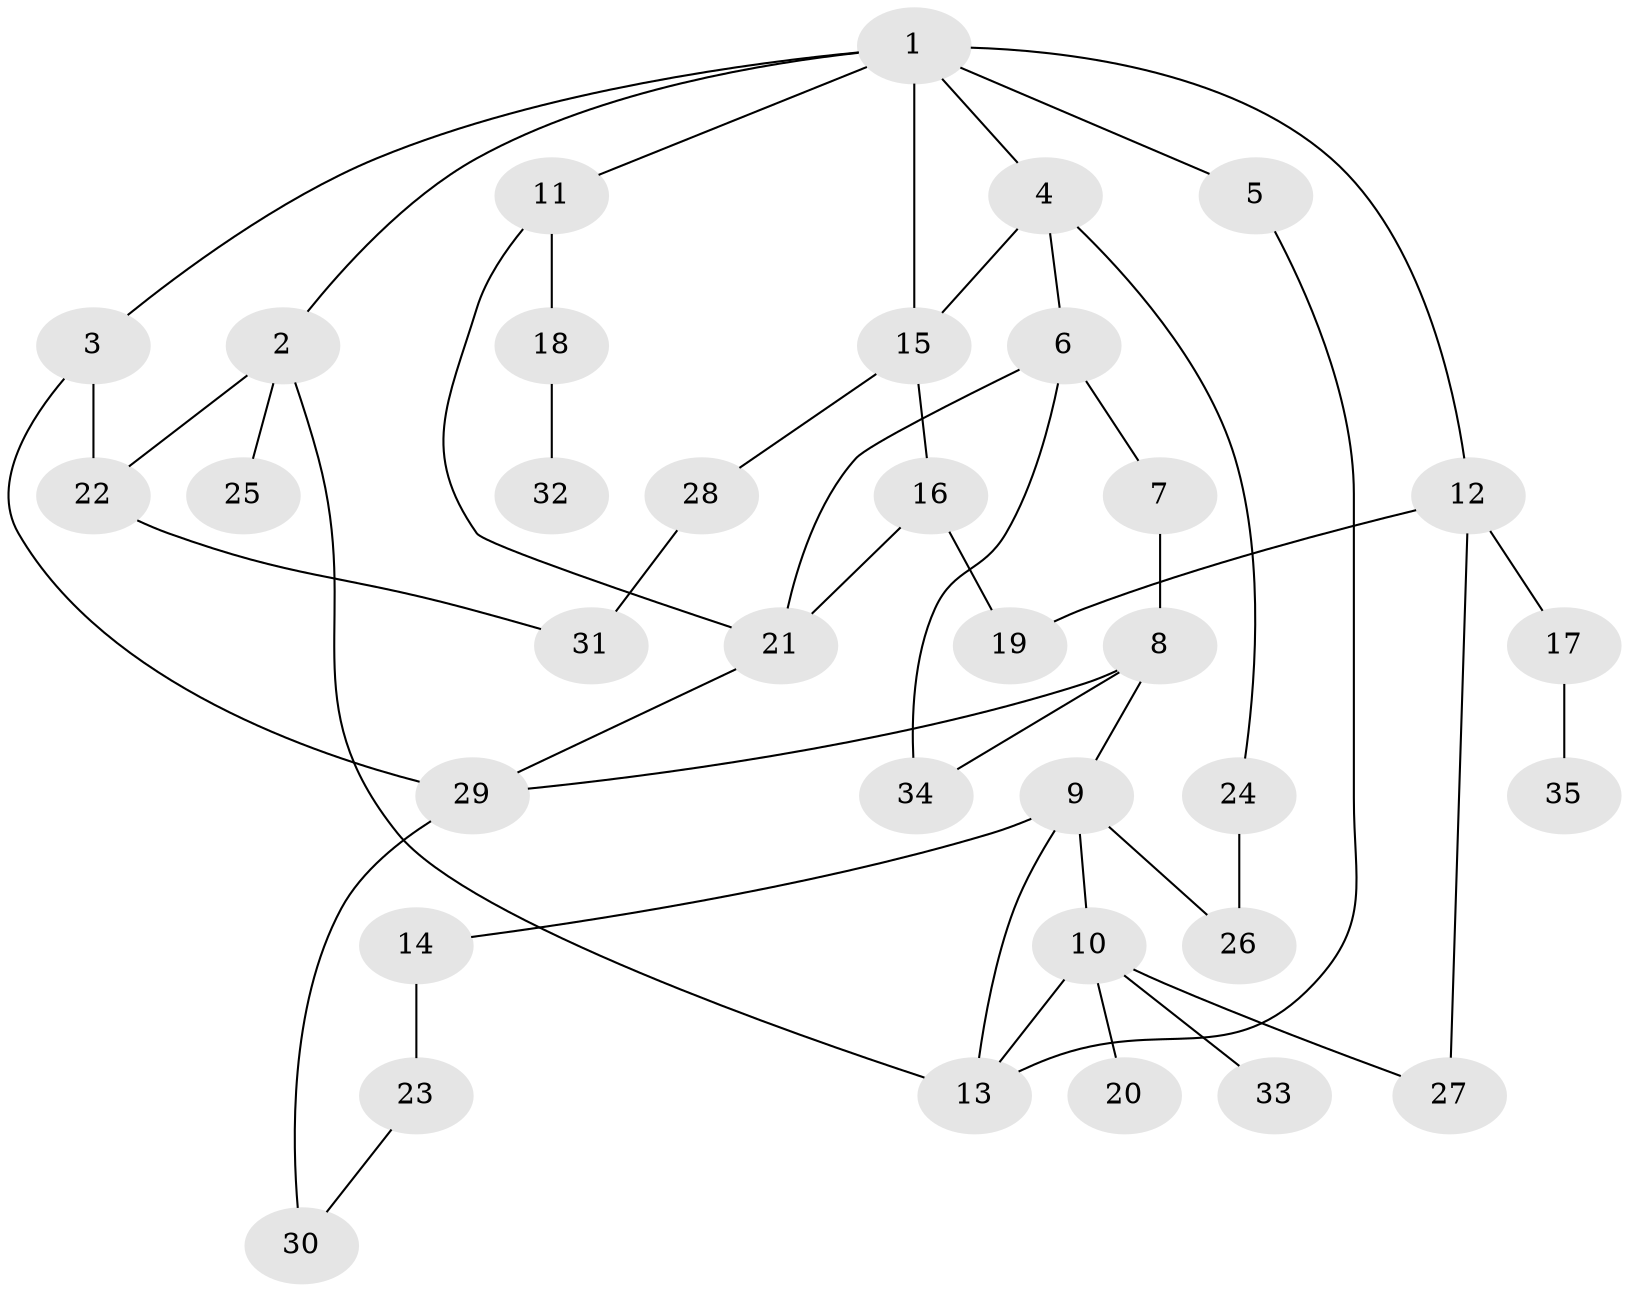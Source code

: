 // original degree distribution, {8: 0.014492753623188406, 2: 0.3188405797101449, 3: 0.2753623188405797, 4: 0.10144927536231885, 6: 0.043478260869565216, 1: 0.2463768115942029}
// Generated by graph-tools (version 1.1) at 2025/34/03/09/25 02:34:09]
// undirected, 35 vertices, 49 edges
graph export_dot {
graph [start="1"]
  node [color=gray90,style=filled];
  1;
  2;
  3;
  4;
  5;
  6;
  7;
  8;
  9;
  10;
  11;
  12;
  13;
  14;
  15;
  16;
  17;
  18;
  19;
  20;
  21;
  22;
  23;
  24;
  25;
  26;
  27;
  28;
  29;
  30;
  31;
  32;
  33;
  34;
  35;
  1 -- 2 [weight=1.0];
  1 -- 3 [weight=1.0];
  1 -- 4 [weight=1.0];
  1 -- 5 [weight=1.0];
  1 -- 11 [weight=1.0];
  1 -- 12 [weight=1.0];
  1 -- 15 [weight=1.0];
  2 -- 13 [weight=1.0];
  2 -- 22 [weight=1.0];
  2 -- 25 [weight=1.0];
  3 -- 22 [weight=1.0];
  3 -- 29 [weight=1.0];
  4 -- 6 [weight=1.0];
  4 -- 15 [weight=1.0];
  4 -- 24 [weight=1.0];
  5 -- 13 [weight=1.0];
  6 -- 7 [weight=2.0];
  6 -- 21 [weight=1.0];
  6 -- 34 [weight=1.0];
  7 -- 8 [weight=1.0];
  8 -- 9 [weight=1.0];
  8 -- 29 [weight=1.0];
  8 -- 34 [weight=1.0];
  9 -- 10 [weight=1.0];
  9 -- 13 [weight=2.0];
  9 -- 14 [weight=1.0];
  9 -- 26 [weight=1.0];
  10 -- 13 [weight=1.0];
  10 -- 20 [weight=1.0];
  10 -- 27 [weight=1.0];
  10 -- 33 [weight=1.0];
  11 -- 18 [weight=1.0];
  11 -- 21 [weight=1.0];
  12 -- 17 [weight=1.0];
  12 -- 19 [weight=1.0];
  12 -- 27 [weight=2.0];
  14 -- 23 [weight=1.0];
  15 -- 16 [weight=1.0];
  15 -- 28 [weight=1.0];
  16 -- 19 [weight=1.0];
  16 -- 21 [weight=3.0];
  17 -- 35 [weight=1.0];
  18 -- 32 [weight=1.0];
  21 -- 29 [weight=1.0];
  22 -- 31 [weight=1.0];
  23 -- 30 [weight=1.0];
  24 -- 26 [weight=1.0];
  28 -- 31 [weight=1.0];
  29 -- 30 [weight=2.0];
}
